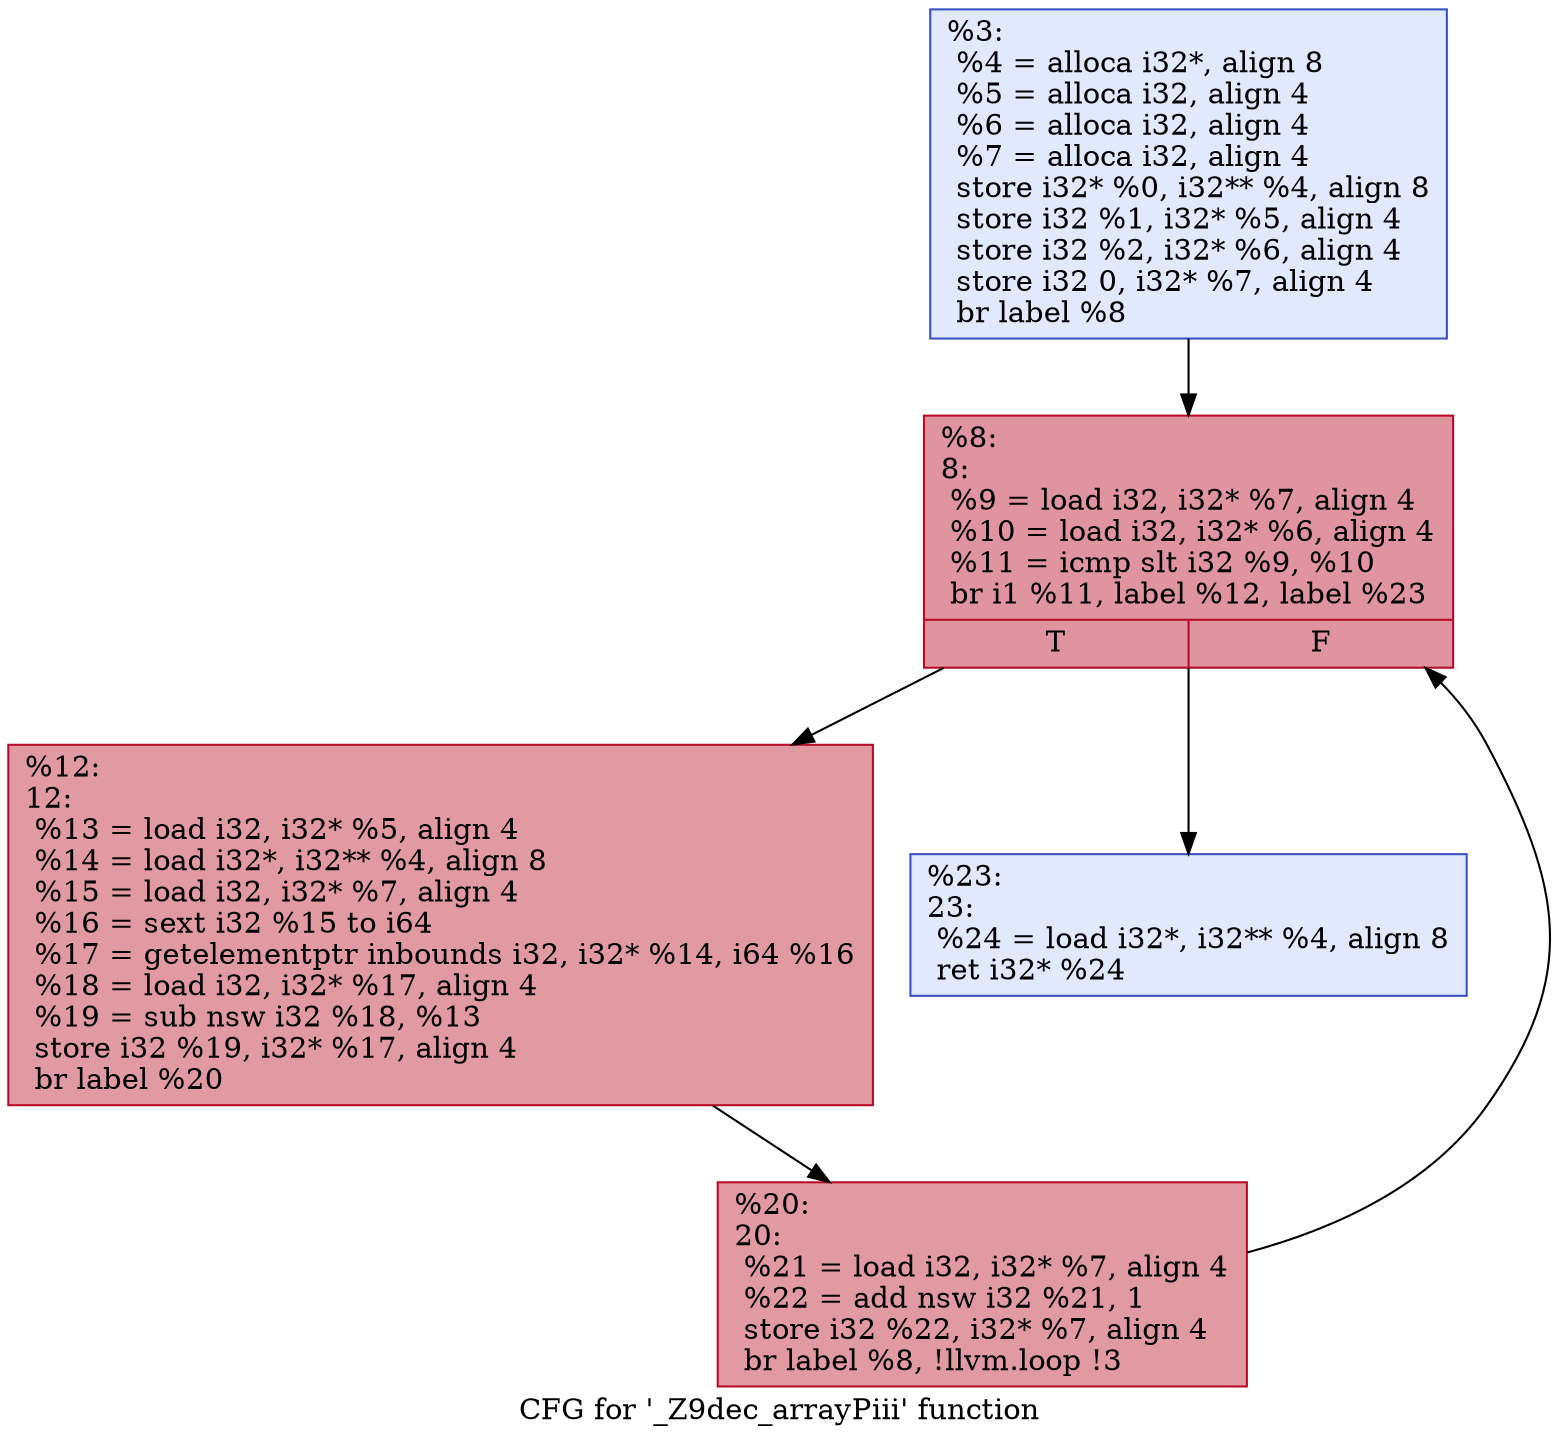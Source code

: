 digraph "CFG for '_Z9dec_arrayPiii' function" {
	label="CFG for '_Z9dec_arrayPiii' function";

	1 [shape=record,color="#3d50c3ff", style=filled, fillcolor="#b9d0f970",label="{%3:\l  %4 = alloca i32*, align 8\l  %5 = alloca i32, align 4\l  %6 = alloca i32, align 4\l  %7 = alloca i32, align 4\l  store i32* %0, i32** %4, align 8\l  store i32 %1, i32* %5, align 4\l  store i32 %2, i32* %6, align 4\l  store i32 0, i32* %7, align 4\l  br label %8\l}"];
	1 -> 2;
	2 [shape=record,color="#b70d28ff", style=filled, fillcolor="#b70d2870",label="{%8:\l8:                                                \l  %9 = load i32, i32* %7, align 4\l  %10 = load i32, i32* %6, align 4\l  %11 = icmp slt i32 %9, %10\l  br i1 %11, label %12, label %23\l|{<s0>T|<s1>F}}"];
	2 -> 3;
	2 -> 4;
	3 [shape=record,color="#b70d28ff", style=filled, fillcolor="#bb1b2c70",label="{%12:\l12:                                               \l  %13 = load i32, i32* %5, align 4\l  %14 = load i32*, i32** %4, align 8\l  %15 = load i32, i32* %7, align 4\l  %16 = sext i32 %15 to i64\l  %17 = getelementptr inbounds i32, i32* %14, i64 %16\l  %18 = load i32, i32* %17, align 4\l  %19 = sub nsw i32 %18, %13\l  store i32 %19, i32* %17, align 4\l  br label %20\l}"];
	3 -> 5;
	5 [shape=record,color="#b70d28ff", style=filled, fillcolor="#bb1b2c70",label="{%20:\l20:                                               \l  %21 = load i32, i32* %7, align 4\l  %22 = add nsw i32 %21, 1\l  store i32 %22, i32* %7, align 4\l  br label %8, !llvm.loop !3\l}"];
	5 -> 2;
	4 [shape=record,color="#3d50c3ff", style=filled, fillcolor="#b9d0f970",label="{%23:\l23:                                               \l  %24 = load i32*, i32** %4, align 8\l  ret i32* %24\l}"];
}
